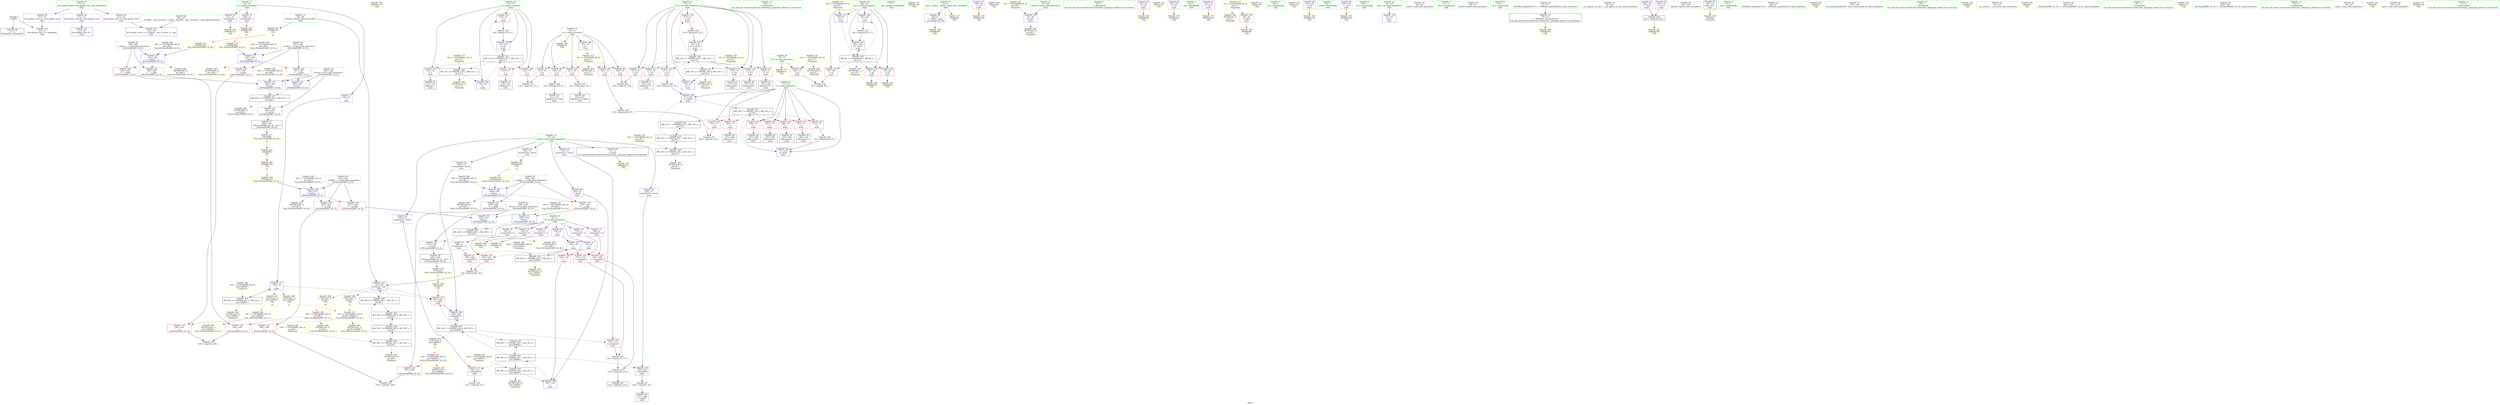 digraph "SVFG" {
	label="SVFG";

	Node0x56236020b2b0 [shape=record,color=grey,label="{NodeID: 0\nNullPtr}"];
	Node0x56236020b2b0 -> Node0x56236022c080[style=solid];
	Node0x56236020b2b0 -> Node0x5623602327d0[style=solid];
	Node0x5623602483a0 [shape=record,color=yellow,style=double,label="{NodeID: 263\n18V_1 = ENCHI(MR_18V_0)\npts\{80 \}\nFun[_ZSt3minIiERKT_S2_S2_]}"];
	Node0x5623602483a0 -> Node0x562360232330[style=dashed];
	Node0x5623602483a0 -> Node0x562360249ea0[style=dashed];
	Node0x562360233df0 [shape=record,color=yellow,style=double,label="{NodeID: 180\nAPARM(137)\nCS[]}"];
	Node0x56236022b160 [shape=record,color=red,label="{NodeID: 97\n113\<--19\n\<--n\nmain\n}"];
	Node0x56236022b160 -> Node0x562360238fc0[style=solid];
	Node0x562360229110 [shape=record,color=green,label="{NodeID: 14\n138\<--1\n\<--dummyObj\nCan only get source location for instruction, argument, global var or function.}"];
	Node0x562360249880 [shape=record,color=yellow,style=double,label="{NodeID: 277\n12V_1 = ENCHI(MR_12V_0)\npts\{74 \}\nFun[main]}"];
	Node0x562360249880 -> Node0x562360242880[style=dashed];
	Node0x56236022ea20 [shape=record,color=yellow,style=double,label="{NodeID: 194\nAPARM(199)\nCS[]|{<s0>11}}"];
	Node0x56236022ea20:s0 -> Node0x562360236960[style=solid,color=red];
	Node0x56236022bd50 [shape=record,color=red,label="{NodeID: 111\n125\<--73\n\<--i\nmain\n}"];
	Node0x56236022bd50 -> Node0x562360237dc0[style=solid];
	Node0x562360229ea0 [shape=record,color=green,label="{NodeID: 28\n69\<--70\ntn\<--tn_field_insensitive\nmain\n}"];
	Node0x562360229ea0 -> Node0x56236022b640[style=solid];
	Node0x562360229ea0 -> Node0x56236022b710[style=solid];
	Node0x562360229ea0 -> Node0x56236022b870[style=solid];
	Node0x562360229ea0 -> Node0x56236022b940[style=solid];
	Node0x562360229ea0 -> Node0x5623602329a0[style=solid];
	Node0x562360229ea0 -> Node0x562360233360[style=solid];
	Node0x56236024af30 [shape=record,color=yellow,style=double,label="{NodeID: 291\nRETMU(30V_2)\npts\{263 \}\nFun[_ZSt3maxIiERKT_S2_S2_]}"];
	Node0x56236022f440 [shape=record,color=yellow,style=double,label="{NodeID: 208\nARet(202)\nCS[]}"];
	Node0x56236022f440 -> Node0x562360231700[style=solid];
	Node0x562360231080 [shape=record,color=red,label="{NodeID: 125\n211\<--77\n\<--j\nmain\n}"];
	Node0x562360231080 -> Node0x562360238540[style=solid];
	Node0x56236022ab50 [shape=record,color=green,label="{NodeID: 42\n260\<--261\n__a.addr\<--__a.addr_field_insensitive\n_ZSt3maxIiERKT_S2_S2_\n}"];
	Node0x56236022ab50 -> Node0x562360231970[style=solid];
	Node0x56236022ab50 -> Node0x562360231a40[style=solid];
	Node0x56236022ab50 -> Node0x562360233430[style=solid];
	Node0x56236024bbd0 [shape=record,color=yellow,style=double,label="{NodeID: 305\nRETMU(24V_2)\npts\{180000 \}\nFun[main]}"];
	Node0x562360237c40 [shape=record,color=grey,label="{NodeID: 222\n163 = Binary(162, 87, )\n}"];
	Node0x562360237c40 -> Node0x562360238b40[style=solid];
	Node0x562360231be0 [shape=record,color=red,label="{NodeID: 139\n272\<--262\n\<--__b.addr\n_ZSt3maxIiERKT_S2_S2_\n}"];
	Node0x562360231be0 -> Node0x5623602335d0[style=solid];
	Node0x56236022c790 [shape=record,color=black,label="{NodeID: 56\n167\<--166\nidxprom24\<--\nmain\n}"];
	Node0x562360239140 [shape=record,color=grey,label="{NodeID: 236\n179 = cmp(169, 178, )\n}"];
	Node0x562360239140 -> Node0x5623602376a0[style=solid];
	Node0x5623602327d0 [shape=record,color=blue, style = dotted,label="{NodeID: 153\n313\<--3\nllvm.global_ctors_2\<--dummyVal\nGlob }"];
	Node0x56236022d2f0 [shape=record,color=purple,label="{NodeID: 70\n118\<--8\narrayidx\<--d\nmain\n}"];
	Node0x56236022d2f0 -> Node0x56236022ed60[style=solid];
	Node0x562360243c80 [shape=record,color=black,label="{NodeID: 250\nMR_20V_2 = PHI(MR_20V_3, MR_20V_1, )\npts\{110000 \}\n}"];
	Node0x562360243c80 -> Node0x562360232a70[style=dashed];
	Node0x562360243c80 -> Node0x56236024ba10[style=dashed];
	Node0x562360233360 [shape=record,color=blue,label="{NodeID: 167\n69\<--236\ntn\<--inc57\nmain\n}"];
	Node0x562360233360 -> Node0x562360242380[style=dashed];
	Node0x56236022de50 [shape=record,color=purple,label="{NodeID: 84\n208\<--15\narrayidx44\<--besth\nmain\n}"];
	Node0x56236022de50 -> Node0x5623602330f0[style=solid];
	Node0x56236021ae90 [shape=record,color=green,label="{NodeID: 1\n7\<--1\n__dso_handle\<--dummyObj\nGlob }"];
	Node0x562360248480 [shape=record,color=yellow,style=double,label="{NodeID: 264\n38V_1 = ENCHI(MR_38V_0)\npts\{286 \}\nFun[_ZSt3minIiERKT_S2_S2_]}"];
	Node0x562360248480 -> Node0x562360233770[style=dashed];
	Node0x562360233ec0 [shape=record,color=yellow,style=double,label="{NodeID: 181\nAPARM(138)\nCS[]}"];
	Node0x56236022b230 [shape=record,color=red,label="{NodeID: 98\n129\<--19\n\<--n\nmain\n}"];
	Node0x56236022b230 -> Node0x562360237f40[style=solid];
	Node0x5623602291d0 [shape=record,color=green,label="{NodeID: 15\n4\<--6\n_ZStL8__ioinit\<--_ZStL8__ioinit_field_insensitive\nGlob }"];
	Node0x5623602291d0 -> Node0x56236022d150[style=solid];
	Node0x5623602291d0 -> Node0x5623602343a0[style=solid];
	Node0x562360249960 [shape=record,color=yellow,style=double,label="{NodeID: 278\n14V_1 = ENCHI(MR_14V_0)\npts\{76 \}\nFun[main]}"];
	Node0x562360249960 -> Node0x562360242d80[style=dashed];
	Node0x56236022eaf0 [shape=record,color=yellow,style=double,label="{NodeID: 195\nAPARM(108)\nCS[]}"];
	Node0x56236022be20 [shape=record,color=red,label="{NodeID: 112\n147\<--75\n\<--i13\nmain\n}"];
	Node0x56236022be20 -> Node0x562360239740[style=solid];
	Node0x562360229f70 [shape=record,color=green,label="{NodeID: 29\n71\<--72\nnt\<--nt_field_insensitive\nmain\n}"];
	Node0x562360229f70 -> Node0x56236022ba10[style=solid];
	Node0x562360229f70 -> Node0x562360233b80[style=solid];
	Node0x56236024b010 [shape=record,color=yellow,style=double,label="{NodeID: 292\nRETMU(24V_1)\npts\{180000 \}\nFun[_ZSt3maxIiERKT_S2_S2_]}"];
	Node0x56236022f4d0 [shape=record,color=yellow,style=double,label="{NodeID: 209\nARet(109)\nCS[]}"];
	Node0x562360231150 [shape=record,color=red,label="{NodeID: 126\n142\<--141\n\<--\nmain\n}"];
	Node0x562360231150 -> Node0x562360232db0[style=solid];
	Node0x56236022ac20 [shape=record,color=green,label="{NodeID: 43\n262\<--263\n__b.addr\<--__b.addr_field_insensitive\n_ZSt3maxIiERKT_S2_S2_\n}"];
	Node0x56236022ac20 -> Node0x562360231b10[style=solid];
	Node0x56236022ac20 -> Node0x562360231be0[style=solid];
	Node0x56236022ac20 -> Node0x562360233500[style=solid];
	Node0x56236024bcb0 [shape=record,color=yellow,style=double,label="{NodeID: 306\nCSMU(18V_5)\npts\{80 \}\nCS[]|{<s0>10}}"];
	Node0x56236024bcb0:s0 -> Node0x5623602483a0[style=dashed,color=red];
	Node0x562360237dc0 [shape=record,color=grey,label="{NodeID: 223\n126 = Binary(125, 87, )\n}"];
	Node0x562360237dc0 -> Node0x562360232ce0[style=solid];
	Node0x562360231cb0 [shape=record,color=red,label="{NodeID: 140\n267\<--266\n\<--\n_ZSt3maxIiERKT_S2_S2_\n}"];
	Node0x562360231cb0 -> Node0x562360238cc0[style=solid];
	Node0x56236022c860 [shape=record,color=black,label="{NodeID: 57\n171\<--170\nidxprom26\<--\nmain\n}"];
	Node0x5623602392c0 [shape=record,color=grey,label="{NodeID: 237\n226 = cmp(225, 20, )\n}"];
	Node0x5623602392c0 -> Node0x56236022cee0[style=solid];
	Node0x5623602328d0 [shape=record,color=blue,label="{NodeID: 154\n67\<--20\nretval\<--\nmain\n}"];
	Node0x5623602328d0 -> Node0x56236024b3f0[style=dashed];
	Node0x56236022d3c0 [shape=record,color=purple,label="{NodeID: 71\n132\<--8\narrayidx11\<--d\nmain\n}"];
	Node0x56236022d3c0 -> Node0x56236022efd0[style=solid];
	Node0x562360244180 [shape=record,color=black,label="{NodeID: 251\nMR_22V_2 = PHI(MR_22V_3, MR_22V_1, )\npts\{140000 \}\n}"];
	Node0x562360244180 -> Node0x562360232b40[style=dashed];
	Node0x562360244180 -> Node0x56236024baf0[style=dashed];
	Node0x562360233430 [shape=record,color=blue,label="{NodeID: 168\n260\<--256\n__a.addr\<--__a\n_ZSt3maxIiERKT_S2_S2_\n}"];
	Node0x562360233430 -> Node0x562360231970[style=dashed];
	Node0x562360233430 -> Node0x562360231a40[style=dashed];
	Node0x562360233430 -> Node0x56236024ae50[style=dashed];
	Node0x56236022df20 [shape=record,color=purple,label="{NodeID: 85\n224\<--15\narrayidx53\<--besth\nmain\n}"];
	Node0x56236022df20 -> Node0x5623602317d0[style=solid];
	Node0x56236021af20 [shape=record,color=green,label="{NodeID: 2\n20\<--1\n\<--dummyObj\nCan only get source location for instruction, argument, global var or function.}"];
	Node0x562360248560 [shape=record,color=yellow,style=double,label="{NodeID: 265\n40V_1 = ENCHI(MR_40V_0)\npts\{288 \}\nFun[_ZSt3minIiERKT_S2_S2_]}"];
	Node0x562360248560 -> Node0x562360233840[style=dashed];
	Node0x562360233f90 [shape=record,color=yellow,style=double,label="{NodeID: 182\nAPARM(94)\nCS[]}"];
	Node0x56236022b300 [shape=record,color=red,label="{NodeID: 99\n148\<--19\n\<--n\nmain\n}"];
	Node0x56236022b300 -> Node0x562360239740[style=solid];
	Node0x5623602292d0 [shape=record,color=green,label="{NodeID: 16\n8\<--11\nd\<--d_field_insensitive\nGlob }"];
	Node0x5623602292d0 -> Node0x56236022d220[style=solid];
	Node0x5623602292d0 -> Node0x56236022d2f0[style=solid];
	Node0x5623602292d0 -> Node0x56236022d3c0[style=solid];
	Node0x5623602292d0 -> Node0x56236022d490[style=solid];
	Node0x5623602292d0 -> Node0x56236022d560[style=solid];
	Node0x5623602292d0 -> Node0x56236022d630[style=solid];
	Node0x5623602292d0 -> Node0x56236022d700[style=solid];
	Node0x5623602292d0 -> Node0x56236022d7d0[style=solid];
	Node0x562360249a40 [shape=record,color=yellow,style=double,label="{NodeID: 279\n16V_1 = ENCHI(MR_16V_0)\npts\{78 \}\nFun[main]}"];
	Node0x562360249a40 -> Node0x562360243280[style=dashed];
	Node0x56236022ebc0 [shape=record,color=yellow,style=double,label="{NodeID: 196\nAPARM(19)\nCS[]}"];
	Node0x56236022bef0 [shape=record,color=red,label="{NodeID: 113\n151\<--75\n\<--i13\nmain\n}"];
	Node0x56236022bef0 -> Node0x56236022c6c0[style=solid];
	Node0x56236022a040 [shape=record,color=green,label="{NodeID: 30\n73\<--74\ni\<--i_field_insensitive\nmain\n}"];
	Node0x56236022a040 -> Node0x56236022bae0[style=solid];
	Node0x56236022a040 -> Node0x56236022bbb0[style=solid];
	Node0x56236022a040 -> Node0x56236022bc80[style=solid];
	Node0x56236022a040 -> Node0x56236022bd50[style=solid];
	Node0x56236022a040 -> Node0x562360232c10[style=solid];
	Node0x56236022a040 -> Node0x562360232ce0[style=solid];
	Node0x56236024b0f0 [shape=record,color=yellow,style=double,label="{NodeID: 293\nRETMU(33V_1)\npts\{80 140000 \}\nFun[_ZSt3maxIiERKT_S2_S2_]}"];
	Node0x56236022f560 [shape=record,color=yellow,style=double,label="{NodeID: 210\nARet(123)\nCS[]}"];
	Node0x562360231220 [shape=record,color=red,label="{NodeID: 127\n154\<--153\n\<--arrayidx18\nmain\n}"];
	Node0x562360231220 -> Node0x5623602395c0[style=solid];
	Node0x56236022acf0 [shape=record,color=green,label="{NodeID: 44\n283\<--284\nretval\<--retval_field_insensitive\n_ZSt3minIiERKT_S2_S2_\n}"];
	Node0x56236022acf0 -> Node0x562360231e50[style=solid];
	Node0x56236022acf0 -> Node0x562360233910[style=solid];
	Node0x56236022acf0 -> Node0x5623602339e0[style=solid];
	Node0x56236024be10 [shape=record,color=yellow,style=double,label="{NodeID: 307\nCSMU(22V_3)\npts\{140000 \}\nCS[]|{<s0>10}}"];
	Node0x56236024be10:s0 -> Node0x562360248640[style=dashed,color=red];
	Node0x562360237f40 [shape=record,color=grey,label="{NodeID: 224\n130 = Binary(129, 87, )\n}"];
	Node0x562360237f40 -> Node0x56236022c5f0[style=solid];
	Node0x562360231d80 [shape=record,color=red,label="{NodeID: 141\n269\<--268\n\<--\n_ZSt3maxIiERKT_S2_S2_\n}"];
	Node0x562360231d80 -> Node0x562360238cc0[style=solid];
	Node0x56236022c930 [shape=record,color=black,label="{NodeID: 58\n175\<--174\nidxprom28\<--\nmain\n}"];
	Node0x562360239440 [shape=record,color=grey,label="{NodeID: 238\n295 = cmp(292, 294, )\n}"];
	Node0x5623602329a0 [shape=record,color=blue,label="{NodeID: 155\n69\<--87\ntn\<--\nmain\n}"];
	Node0x5623602329a0 -> Node0x562360242380[style=dashed];
	Node0x56236022d490 [shape=record,color=purple,label="{NodeID: 72\n141\<--8\n\<--d\nmain\n}"];
	Node0x56236022d490 -> Node0x562360231150[style=solid];
	Node0x562360244680 [shape=record,color=black,label="{NodeID: 252\nMR_24V_2 = PHI(MR_24V_4, MR_24V_1, )\npts\{180000 \}\n}"];
	Node0x562360244680 -> Node0x562360232db0[style=dashed];
	Node0x562360244680 -> Node0x56236024bbd0[style=dashed];
	Node0x562360233500 [shape=record,color=blue,label="{NodeID: 169\n262\<--257\n__b.addr\<--__b\n_ZSt3maxIiERKT_S2_S2_\n}"];
	Node0x562360233500 -> Node0x562360231b10[style=dashed];
	Node0x562360233500 -> Node0x562360231be0[style=dashed];
	Node0x562360233500 -> Node0x56236024af30[style=dashed];
	Node0x56236022dff0 [shape=record,color=purple,label="{NodeID: 86\n82\<--24\n\<--.str\nmain\n}"];
	Node0x56236022dff0 -> Node0x562360233ab0[style=solid];
	Node0x56236021afb0 [shape=record,color=green,label="{NodeID: 3\n24\<--1\n.str\<--dummyObj\nGlob }"];
	Node0x562360248640 [shape=record,color=yellow,style=double,label="{NodeID: 266\n22V_1 = ENCHI(MR_22V_0)\npts\{140000 \}\nFun[_ZSt3minIiERKT_S2_S2_]}"];
	Node0x562360248640 -> Node0x562360232260[style=dashed];
	Node0x562360248640 -> Node0x56236024ac60[style=dashed];
	Node0x562360234060 [shape=record,color=yellow,style=double,label="{NodeID: 183\nAPARM(93)\nCS[]}"];
	Node0x56236022b3d0 [shape=record,color=red,label="{NodeID: 100\n162\<--19\n\<--n\nmain\n}"];
	Node0x56236022b3d0 -> Node0x562360237c40[style=solid];
	Node0x5623602293d0 [shape=record,color=green,label="{NodeID: 17\n12\<--14\nl\<--l_field_insensitive\nGlob }"];
	Node0x5623602293d0 -> Node0x56236022d8a0[style=solid];
	Node0x5623602293d0 -> Node0x56236022d970[style=solid];
	Node0x5623602293d0 -> Node0x56236022da40[style=solid];
	Node0x562360249b20 [shape=record,color=yellow,style=double,label="{NodeID: 280\n18V_1 = ENCHI(MR_18V_0)\npts\{80 \}\nFun[main]}"];
	Node0x562360249b20 -> Node0x562360243780[style=dashed];
	Node0x56236022ec90 [shape=record,color=yellow,style=double,label="{NodeID: 197\nAPARM(122)\nCS[]}"];
	Node0x56236022bfc0 [shape=record,color=red,label="{NodeID: 114\n157\<--75\n\<--i13\nmain\n}"];
	Node0x56236022bfc0 -> Node0x562360238240[style=solid];
	Node0x56236022a110 [shape=record,color=green,label="{NodeID: 31\n75\<--76\ni13\<--i13_field_insensitive\nmain\n}"];
	Node0x56236022a110 -> Node0x56236022be20[style=solid];
	Node0x56236022a110 -> Node0x56236022bef0[style=solid];
	Node0x56236022a110 -> Node0x56236022bfc0[style=solid];
	Node0x56236022a110 -> Node0x562360230860[style=solid];
	Node0x56236022a110 -> Node0x562360230930[style=solid];
	Node0x56236022a110 -> Node0x562360230a00[style=solid];
	Node0x56236022a110 -> Node0x562360230ad0[style=solid];
	Node0x56236022a110 -> Node0x562360232e80[style=solid];
	Node0x56236022a110 -> Node0x562360233290[style=solid];
	Node0x56236024b200 [shape=record,color=yellow,style=double,label="{NodeID: 294\nRETMU(2V_1)\npts\{1 \}\nFun[main]}"];
	Node0x56236022f5f0 [shape=record,color=yellow,style=double,label="{NodeID: 211\nARet(134)\nCS[]}"];
	Node0x5623602312f0 [shape=record,color=red,label="{NodeID: 128\n169\<--168\n\<--arrayidx25\nmain\n}"];
	Node0x5623602312f0 -> Node0x562360239140[style=solid];
	Node0x56236022adc0 [shape=record,color=green,label="{NodeID: 45\n285\<--286\n__a.addr\<--__a.addr_field_insensitive\n_ZSt3minIiERKT_S2_S2_\n}"];
	Node0x56236022adc0 -> Node0x562360231f20[style=solid];
	Node0x56236022adc0 -> Node0x562360231ff0[style=solid];
	Node0x56236022adc0 -> Node0x562360233770[style=solid];
	Node0x56236024bef0 [shape=record,color=yellow,style=double,label="{NodeID: 308\nCSMU(18V_5)\npts\{80 \}\nCS[]|{<s0>11}}"];
	Node0x56236024bef0:s0 -> Node0x5623602492e0[style=dashed,color=red];
	Node0x5623602380c0 [shape=record,color=grey,label="{NodeID: 225\n236 = Binary(235, 87, )\n}"];
	Node0x5623602380c0 -> Node0x562360233360[style=solid];
	Node0x562360231e50 [shape=record,color=red,label="{NodeID: 142\n303\<--283\n\<--retval\n_ZSt3minIiERKT_S2_S2_\n}"];
	Node0x562360231e50 -> Node0x56236022d080[style=solid];
	Node0x56236022ca00 [shape=record,color=black,label="{NodeID: 59\n184\<--183\nidxprom33\<--\nmain\n}"];
	Node0x5623602395c0 [shape=record,color=grey,label="{NodeID: 239\n155 = cmp(154, 20, )\n}"];
	Node0x562360232a70 [shape=record,color=blue,label="{NodeID: 156\n104\<--20\n\<--\nmain\n}"];
	Node0x562360232a70 -> Node0x562360231150[style=dashed];
	Node0x562360232a70 -> Node0x5623602312f0[style=dashed];
	Node0x562360232a70 -> Node0x562360231490[style=dashed];
	Node0x562360232a70 -> Node0x562360231560[style=dashed];
	Node0x562360232a70 -> Node0x562360231630[style=dashed];
	Node0x562360232a70 -> Node0x562360243c80[style=dashed];
	Node0x56236022d560 [shape=record,color=purple,label="{NodeID: 73\n168\<--8\narrayidx25\<--d\nmain\n}"];
	Node0x56236022d560 -> Node0x5623602312f0[style=solid];
	Node0x562360244b80 [shape=record,color=black,label="{NodeID: 253\nMR_12V_4 = PHI(MR_12V_5, MR_12V_3, )\npts\{74 \}\n}"];
	Node0x562360244b80 -> Node0x56236022bae0[style=dashed];
	Node0x562360244b80 -> Node0x56236022bbb0[style=dashed];
	Node0x562360244b80 -> Node0x56236022bc80[style=dashed];
	Node0x562360244b80 -> Node0x56236022bd50[style=dashed];
	Node0x562360244b80 -> Node0x562360232ce0[style=dashed];
	Node0x562360244b80 -> Node0x562360242880[style=dashed];
	Node0x5623602335d0 [shape=record,color=blue,label="{NodeID: 170\n258\<--272\nretval\<--\n_ZSt3maxIiERKT_S2_S2_\n}"];
	Node0x5623602335d0 -> Node0x562360241e80[style=dashed];
	Node0x56236022e0c0 [shape=record,color=purple,label="{NodeID: 87\n108\<--24\n\<--.str\nmain\n}"];
	Node0x56236022e0c0 -> Node0x56236022eaf0[style=solid];
	Node0x56236021b040 [shape=record,color=green,label="{NodeID: 4\n26\<--1\n.str.1\<--dummyObj\nGlob }"];
	Node0x562360248f30 [shape=record,color=yellow,style=double,label="{NodeID: 267\n26V_1 = ENCHI(MR_26V_0)\npts\{259 \}\nFun[_ZSt3maxIiERKT_S2_S2_]}"];
	Node0x562360248f30 -> Node0x5623602335d0[style=dashed];
	Node0x562360248f30 -> Node0x5623602336a0[style=dashed];
	Node0x562360234130 [shape=record,color=yellow,style=double,label="{NodeID: 184\nAPARM(98)\nCS[]}"];
	Node0x56236022b4a0 [shape=record,color=red,label="{NodeID: 101\n221\<--19\n\<--n\nmain\n}"];
	Node0x56236022b4a0 -> Node0x5623602383c0[style=solid];
	Node0x5623602294d0 [shape=record,color=green,label="{NodeID: 18\n15\<--18\nbesth\<--besth_field_insensitive\nGlob }"];
	Node0x5623602294d0 -> Node0x56236022c180[style=solid];
	Node0x5623602294d0 -> Node0x56236022db10[style=solid];
	Node0x5623602294d0 -> Node0x56236022dbe0[style=solid];
	Node0x5623602294d0 -> Node0x56236022dcb0[style=solid];
	Node0x5623602294d0 -> Node0x56236022dd80[style=solid];
	Node0x5623602294d0 -> Node0x56236022de50[style=solid];
	Node0x5623602294d0 -> Node0x56236022df20[style=solid];
	Node0x562360249c00 [shape=record,color=yellow,style=double,label="{NodeID: 281\n20V_1 = ENCHI(MR_20V_0)\npts\{110000 \}\nFun[main]}"];
	Node0x562360249c00 -> Node0x562360243c80[style=dashed];
	Node0x56236022ed60 [shape=record,color=yellow,style=double,label="{NodeID: 198\nAPARM(118)\nCS[]}"];
	Node0x562360230860 [shape=record,color=red,label="{NodeID: 115\n170\<--75\n\<--i13\nmain\n}"];
	Node0x562360230860 -> Node0x56236022c860[style=solid];
	Node0x56236022a1e0 [shape=record,color=green,label="{NodeID: 32\n77\<--78\nj\<--j_field_insensitive\nmain\n}"];
	Node0x56236022a1e0 -> Node0x562360230ba0[style=solid];
	Node0x56236022a1e0 -> Node0x562360230c70[style=solid];
	Node0x56236022a1e0 -> Node0x562360230d40[style=solid];
	Node0x56236022a1e0 -> Node0x562360230e10[style=solid];
	Node0x56236022a1e0 -> Node0x562360230ee0[style=solid];
	Node0x56236022a1e0 -> Node0x562360230fb0[style=solid];
	Node0x56236022a1e0 -> Node0x562360231080[style=solid];
	Node0x56236022a1e0 -> Node0x562360232f50[style=solid];
	Node0x56236022a1e0 -> Node0x5623602331c0[style=solid];
	Node0x56236024b310 [shape=record,color=yellow,style=double,label="{NodeID: 295\nRETMU(4V_1)\npts\{21 \}\nFun[main]}"];
	Node0x56236022f680 [shape=record,color=yellow,style=double,label="{NodeID: 212\nARet(231)\nCS[]}"];
	Node0x5623602313c0 [shape=record,color=red,label="{NodeID: 129\n173\<--172\n\<--arrayidx27\nmain\n}"];
	Node0x5623602313c0 -> Node0x5623602386c0[style=solid];
	Node0x56236022ae90 [shape=record,color=green,label="{NodeID: 46\n287\<--288\n__b.addr\<--__b.addr_field_insensitive\n_ZSt3minIiERKT_S2_S2_\n}"];
	Node0x56236022ae90 -> Node0x5623602320c0[style=solid];
	Node0x56236022ae90 -> Node0x562360232190[style=solid];
	Node0x56236022ae90 -> Node0x562360233840[style=solid];
	Node0x56236024c050 [shape=record,color=yellow,style=double,label="{NodeID: 309\nCSMU(22V_3)\npts\{140000 \}\nCS[]|{<s0>11}}"];
	Node0x56236024c050:s0 -> Node0x5623602492e0[style=dashed,color=red];
	Node0x562360238240 [shape=record,color=grey,label="{NodeID: 226\n158 = Binary(157, 87, )\n}"];
	Node0x562360238240 -> Node0x562360232f50[style=solid];
	Node0x562360231f20 [shape=record,color=red,label="{NodeID: 143\n293\<--285\n\<--__a.addr\n_ZSt3minIiERKT_S2_S2_\n}"];
	Node0x562360231f20 -> Node0x562360232330[style=solid];
	Node0x56236022cad0 [shape=record,color=black,label="{NodeID: 60\n187\<--186\nidxprom35\<--\nmain\n}"];
	Node0x562360239740 [shape=record,color=grey,label="{NodeID: 240\n149 = cmp(147, 148, )\n}"];
	Node0x562360232b40 [shape=record,color=blue,label="{NodeID: 157\n106\<--20\n\<--\nmain\n}"];
	Node0x562360232b40 -> Node0x562360231700[style=dashed];
	Node0x562360232b40 -> Node0x562360244180[style=dashed];
	Node0x562360232b40 -> Node0x56236024be10[style=dashed];
	Node0x562360232b40 -> Node0x56236024c050[style=dashed];
	Node0x56236022d630 [shape=record,color=purple,label="{NodeID: 74\n176\<--8\narrayidx29\<--d\nmain\n}"];
	Node0x56236022d630 -> Node0x562360231490[style=solid];
	Node0x562360245080 [shape=record,color=black,label="{NodeID: 254\nMR_16V_7 = PHI(MR_16V_5, MR_16V_3, )\npts\{78 \}\n}"];
	Node0x562360245080 -> Node0x562360246980[style=dashed];
	Node0x5623602336a0 [shape=record,color=blue,label="{NodeID: 171\n258\<--275\nretval\<--\n_ZSt3maxIiERKT_S2_S2_\n}"];
	Node0x5623602336a0 -> Node0x562360241e80[style=dashed];
	Node0x56236022e190 [shape=record,color=purple,label="{NodeID: 88\n133\<--24\n\<--.str\nmain\n}"];
	Node0x56236022e190 -> Node0x56236022ef00[style=solid];
	Node0x562360228c00 [shape=record,color=green,label="{NodeID: 5\n28\<--1\nstderr\<--dummyObj\nGlob }"];
	Node0x562360249040 [shape=record,color=yellow,style=double,label="{NodeID: 268\n28V_1 = ENCHI(MR_28V_0)\npts\{261 \}\nFun[_ZSt3maxIiERKT_S2_S2_]}"];
	Node0x562360249040 -> Node0x562360233430[style=dashed];
	Node0x562360234200 [shape=record,color=yellow,style=double,label="{NodeID: 185\nAPARM(100)\nCS[]}"];
	Node0x56236022b570 [shape=record,color=red,label="{NodeID: 102\n98\<--28\n\<--stderr\nmain\n}"];
	Node0x56236022b570 -> Node0x562360234130[style=solid];
	Node0x5623602295d0 [shape=record,color=green,label="{NodeID: 19\n19\<--21\nn\<--n_field_insensitive\nGlob }"];
	Node0x5623602295d0 -> Node0x56236022b160[style=solid];
	Node0x5623602295d0 -> Node0x56236022b230[style=solid];
	Node0x5623602295d0 -> Node0x56236022b300[style=solid];
	Node0x5623602295d0 -> Node0x56236022b3d0[style=solid];
	Node0x5623602295d0 -> Node0x56236022b4a0[style=solid];
	Node0x5623602295d0 -> Node0x562360232400[style=solid];
	Node0x5623602295d0 -> Node0x56236022ebc0[style=solid];
	Node0x562360249ce0 [shape=record,color=yellow,style=double,label="{NodeID: 282\n22V_1 = ENCHI(MR_22V_0)\npts\{140000 \}\nFun[main]}"];
	Node0x562360249ce0 -> Node0x562360244180[style=dashed];
	Node0x56236022ee30 [shape=record,color=yellow,style=double,label="{NodeID: 199\nAPARM(121)\nCS[]}"];
	Node0x562360230930 [shape=record,color=red,label="{NodeID: 116\n174\<--75\n\<--i13\nmain\n}"];
	Node0x562360230930 -> Node0x56236022c930[style=solid];
	Node0x56236022a2b0 [shape=record,color=green,label="{NodeID: 33\n79\<--80\nref.tmp\<--ref.tmp_field_insensitive\nmain\n}"];
	Node0x56236022a2b0 -> Node0x562360233020[style=solid];
	Node0x56236022a2b0 -> Node0x5623602346e0[style=solid];
	Node0x56236024b3f0 [shape=record,color=yellow,style=double,label="{NodeID: 296\nRETMU(6V_2)\npts\{68 \}\nFun[main]}"];
	Node0x56236022f740 [shape=record,color=yellow,style=double,label="{NodeID: 213\nFPARM(281)\nFun[_ZSt3minIiERKT_S2_S2_]}"];
	Node0x56236022f740 -> Node0x562360233770[style=solid];
	Node0x562360231490 [shape=record,color=red,label="{NodeID: 130\n177\<--176\n\<--arrayidx29\nmain\n}"];
	Node0x562360231490 -> Node0x5623602386c0[style=solid];
	Node0x56236022af60 [shape=record,color=green,label="{NodeID: 47\n39\<--307\n_GLOBAL__sub_I_levlam_0_1.cpp\<--_GLOBAL__sub_I_levlam_0_1.cpp_field_insensitive\n}"];
	Node0x56236022af60 -> Node0x5623602326d0[style=solid];
	Node0x56236024c130 [shape=record,color=yellow,style=double,label="{NodeID: 310\nCSMU(24V_5)\npts\{180000 \}\nCS[]|{<s0>11}}"];
	Node0x56236024c130:s0 -> Node0x562360249200[style=dashed,color=red];
	Node0x5623602383c0 [shape=record,color=grey,label="{NodeID: 227\n222 = Binary(221, 87, )\n}"];
	Node0x5623602383c0 -> Node0x56236022ce10[style=solid];
	Node0x562360231ff0 [shape=record,color=red,label="{NodeID: 144\n300\<--285\n\<--__a.addr\n_ZSt3minIiERKT_S2_S2_\n}"];
	Node0x562360231ff0 -> Node0x5623602339e0[style=solid];
	Node0x56236022cba0 [shape=record,color=black,label="{NodeID: 61\n191\<--190\nidxprom37\<--\nmain\n}"];
	Node0x562360240f80 [shape=record,color=black,label="{NodeID: 241\nMR_16V_5 = PHI(MR_16V_6, MR_16V_4, )\npts\{78 \}\n}"];
	Node0x562360240f80 -> Node0x562360230ba0[style=dashed];
	Node0x562360240f80 -> Node0x562360230c70[style=dashed];
	Node0x562360240f80 -> Node0x562360230d40[style=dashed];
	Node0x562360240f80 -> Node0x562360230e10[style=dashed];
	Node0x562360240f80 -> Node0x562360230ee0[style=dashed];
	Node0x562360240f80 -> Node0x562360230fb0[style=dashed];
	Node0x562360240f80 -> Node0x562360231080[style=dashed];
	Node0x562360240f80 -> Node0x5623602331c0[style=dashed];
	Node0x562360240f80 -> Node0x562360245080[style=dashed];
	Node0x562360232c10 [shape=record,color=blue,label="{NodeID: 158\n73\<--87\ni\<--\nmain\n}"];
	Node0x562360232c10 -> Node0x562360244b80[style=dashed];
	Node0x56236022d700 [shape=record,color=purple,label="{NodeID: 75\n188\<--8\narrayidx36\<--d\nmain\n}"];
	Node0x56236022d700 -> Node0x562360231560[style=solid];
	Node0x562360245580 [shape=record,color=black,label="{NodeID: 255\nMR_18V_6 = PHI(MR_18V_4, MR_18V_3, )\npts\{80 \}\n}"];
	Node0x562360245580 -> Node0x562360246e80[style=dashed];
	Node0x562360233770 [shape=record,color=blue,label="{NodeID: 172\n285\<--281\n__a.addr\<--__a\n_ZSt3minIiERKT_S2_S2_\n}"];
	Node0x562360233770 -> Node0x562360231f20[style=dashed];
	Node0x562360233770 -> Node0x562360231ff0[style=dashed];
	Node0x562360233770 -> Node0x56236024aaa0[style=dashed];
	Node0x56236022e260 [shape=record,color=purple,label="{NodeID: 89\n94\<--26\n\<--.str.1\nmain\n}"];
	Node0x56236022e260 -> Node0x562360233f90[style=solid];
	Node0x562360228c90 [shape=record,color=green,label="{NodeID: 6\n29\<--1\n.str.2\<--dummyObj\nGlob }"];
	Node0x562360249120 [shape=record,color=yellow,style=double,label="{NodeID: 269\n30V_1 = ENCHI(MR_30V_0)\npts\{263 \}\nFun[_ZSt3maxIiERKT_S2_S2_]}"];
	Node0x562360249120 -> Node0x562360233500[style=dashed];
	Node0x5623602342d0 [shape=record,color=yellow,style=double,label="{NodeID: 186\nAPARM(99)\nCS[]}"];
	Node0x56236022b640 [shape=record,color=red,label="{NodeID: 103\n89\<--69\n\<--tn\nmain\n}"];
	Node0x56236022b640 -> Node0x562360238e40[style=solid];
	Node0x5623602296d0 [shape=record,color=green,label="{NodeID: 20\n22\<--23\nans\<--ans_field_insensitive\nGlob }"];
	Node0x5623602296d0 -> Node0x5623602324d0[style=solid];
	Node0x562360249dc0 [shape=record,color=yellow,style=double,label="{NodeID: 283\n24V_1 = ENCHI(MR_24V_0)\npts\{180000 \}\nFun[main]}"];
	Node0x562360249dc0 -> Node0x562360244680[style=dashed];
	Node0x56236022ef00 [shape=record,color=yellow,style=double,label="{NodeID: 200\nAPARM(133)\nCS[]}"];
	Node0x562360230a00 [shape=record,color=red,label="{NodeID: 117\n190\<--75\n\<--i13\nmain\n}"];
	Node0x562360230a00 -> Node0x56236022cba0[style=solid];
	Node0x56236022a380 [shape=record,color=green,label="{NodeID: 34\n84\<--85\nscanf\<--scanf_field_insensitive\n}"];
	Node0x56236024b4d0 [shape=record,color=yellow,style=double,label="{NodeID: 297\nRETMU(8V_3)\npts\{70 \}\nFun[main]}"];
	Node0x562360236780 [shape=record,color=yellow,style=double,label="{NodeID: 214\nFPARM(282)\nFun[_ZSt3minIiERKT_S2_S2_]}"];
	Node0x562360236780 -> Node0x562360233840[style=solid];
	Node0x562360231560 [shape=record,color=red,label="{NodeID: 131\n189\<--188\n\<--arrayidx36\nmain\n}"];
	Node0x562360231560 -> Node0x5623602389c0[style=solid];
	Node0x56236022c080 [shape=record,color=black,label="{NodeID: 48\n2\<--3\ndummyVal\<--dummyVal\n}"];
	Node0x562360238540 [shape=record,color=grey,label="{NodeID: 228\n212 = Binary(211, 87, )\n}"];
	Node0x562360238540 -> Node0x5623602331c0[style=solid];
	Node0x5623602320c0 [shape=record,color=red,label="{NodeID: 145\n291\<--287\n\<--__b.addr\n_ZSt3minIiERKT_S2_S2_\n}"];
	Node0x5623602320c0 -> Node0x562360232260[style=solid];
	Node0x56236022cc70 [shape=record,color=black,label="{NodeID: 62\n197\<--196\nidxprom39\<--\nmain\n}"];
	Node0x562360241480 [shape=record,color=black,label="{NodeID: 242\nMR_18V_4 = PHI(MR_18V_5, MR_18V_3, )\npts\{80 \}\n}"];
	Node0x562360241480 -> Node0x562360233020[style=dashed];
	Node0x562360241480 -> Node0x562360245580[style=dashed];
	Node0x562360232ce0 [shape=record,color=blue,label="{NodeID: 159\n73\<--126\ni\<--inc\nmain\n}"];
	Node0x562360232ce0 -> Node0x562360244b80[style=dashed];
	Node0x56236022d7d0 [shape=record,color=purple,label="{NodeID: 76\n192\<--8\narrayidx38\<--d\nmain\n}"];
	Node0x56236022d7d0 -> Node0x562360231630[style=solid];
	Node0x562360245a80 [shape=record,color=black,label="{NodeID: 256\nMR_24V_7 = PHI(MR_24V_5, MR_24V_4, )\npts\{180000 \}\n}"];
	Node0x562360245a80 -> Node0x562360247380[style=dashed];
	Node0x562360233840 [shape=record,color=blue,label="{NodeID: 173\n287\<--282\n__b.addr\<--__b\n_ZSt3minIiERKT_S2_S2_\n}"];
	Node0x562360233840 -> Node0x5623602320c0[style=dashed];
	Node0x562360233840 -> Node0x562360232190[style=dashed];
	Node0x562360233840 -> Node0x56236024ab80[style=dashed];
	Node0x56236022e330 [shape=record,color=purple,label="{NodeID: 90\n100\<--29\n\<--.str.2\nmain\n}"];
	Node0x56236022e330 -> Node0x562360234200[style=solid];
	Node0x562360228d20 [shape=record,color=green,label="{NodeID: 7\n31\<--1\n.str.3\<--dummyObj\nGlob }"];
	Node0x562360249200 [shape=record,color=yellow,style=double,label="{NodeID: 270\n24V_1 = ENCHI(MR_24V_0)\npts\{180000 \}\nFun[_ZSt3maxIiERKT_S2_S2_]}"];
	Node0x562360249200 -> Node0x562360231cb0[style=dashed];
	Node0x562360249200 -> Node0x56236024b010[style=dashed];
	Node0x5623602343a0 [shape=record,color=yellow,style=double,label="{NodeID: 187\nAPARM(4)\nCS[]}"];
	Node0x56236022b710 [shape=record,color=red,label="{NodeID: 104\n93\<--69\n\<--tn\nmain\n}"];
	Node0x56236022b710 -> Node0x562360234060[style=solid];
	Node0x5623602297d0 [shape=record,color=green,label="{NodeID: 21\n37\<--41\nllvm.global_ctors\<--llvm.global_ctors_field_insensitive\nGlob }"];
	Node0x5623602297d0 -> Node0x56236022e670[style=solid];
	Node0x5623602297d0 -> Node0x56236022e770[style=solid];
	Node0x5623602297d0 -> Node0x56236022b060[style=solid];
	Node0x562360249ea0 [shape=record,color=yellow,style=double,label="{NodeID: 284\nRETMU(18V_1)\npts\{80 \}\nFun[_ZSt3minIiERKT_S2_S2_]}"];
	Node0x56236022efd0 [shape=record,color=yellow,style=double,label="{NodeID: 201\nAPARM(132)\nCS[]}"];
	Node0x562360230ad0 [shape=record,color=red,label="{NodeID: 118\n217\<--75\n\<--i13\nmain\n}"];
	Node0x562360230ad0 -> Node0x562360238840[style=solid];
	Node0x56236022a480 [shape=record,color=green,label="{NodeID: 35\n96\<--97\nprintf\<--printf_field_insensitive\n}"];
	Node0x56236024b5b0 [shape=record,color=yellow,style=double,label="{NodeID: 298\nRETMU(10V_1)\npts\{72 \}\nFun[main]}"];
	Node0x562360236870 [shape=record,color=yellow,style=double,label="{NodeID: 215\nFPARM(256)\nFun[_ZSt3maxIiERKT_S2_S2_]}"];
	Node0x562360236870 -> Node0x562360233430[style=solid];
	Node0x562360231630 [shape=record,color=red,label="{NodeID: 132\n193\<--192\n\<--arrayidx38\nmain\n}"];
	Node0x562360231630 -> Node0x5623602389c0[style=solid];
	Node0x56236022c180 [shape=record,color=black,label="{NodeID: 49\n17\<--15\n\<--besth\nCan only get source location for instruction, argument, global var or function.}"];
	Node0x56236022c180 -> Node0x562360233c50[style=solid];
	Node0x5623602386c0 [shape=record,color=grey,label="{NodeID: 229\n178 = Binary(173, 177, )\n}"];
	Node0x5623602386c0 -> Node0x562360239140[style=solid];
	Node0x562360232190 [shape=record,color=red,label="{NodeID: 146\n297\<--287\n\<--__b.addr\n_ZSt3minIiERKT_S2_S2_\n}"];
	Node0x562360232190 -> Node0x562360233910[style=solid];
	Node0x56236022cd40 [shape=record,color=black,label="{NodeID: 63\n207\<--206\nidxprom43\<--\nmain\n}"];
	Node0x562360241980 [shape=record,color=black,label="{NodeID: 243\nMR_24V_5 = PHI(MR_24V_6, MR_24V_4, )\npts\{180000 \}\n}"];
	Node0x562360241980 -> Node0x5623602313c0[style=dashed];
	Node0x562360241980 -> Node0x562360231700[style=dashed];
	Node0x562360241980 -> Node0x5623602330f0[style=dashed];
	Node0x562360241980 -> Node0x562360245a80[style=dashed];
	Node0x562360241980 -> Node0x56236024c130[style=dashed];
	Node0x562360232db0 [shape=record,color=blue,label="{NodeID: 160\n143\<--142\n\<--\nmain\n}"];
	Node0x562360232db0 -> Node0x562360247380[style=dashed];
	Node0x56236022d8a0 [shape=record,color=purple,label="{NodeID: 77\n106\<--12\n\<--l\nmain\n}"];
	Node0x56236022d8a0 -> Node0x562360232b40[style=solid];
	Node0x562360245f80 [shape=record,color=black,label="{NodeID: 257\nMR_36V_3 = PHI(MR_36V_4, MR_36V_2, )\npts\{284 \}\n}"];
	Node0x562360245f80 -> Node0x562360231e50[style=dashed];
	Node0x562360245f80 -> Node0x56236024a9c0[style=dashed];
	Node0x562360233910 [shape=record,color=blue,label="{NodeID: 174\n283\<--297\nretval\<--\n_ZSt3minIiERKT_S2_S2_\n}"];
	Node0x562360233910 -> Node0x562360245f80[style=dashed];
	Node0x56236022e400 [shape=record,color=purple,label="{NodeID: 91\n122\<--31\n\<--.str.3\nmain\n}"];
	Node0x56236022e400 -> Node0x56236022ec90[style=solid];
	Node0x562360228db0 [shape=record,color=green,label="{NodeID: 8\n33\<--1\n.str.4\<--dummyObj\nGlob }"];
	Node0x5623602492e0 [shape=record,color=yellow,style=double,label="{NodeID: 271\n33V_1 = ENCHI(MR_33V_0)\npts\{80 140000 \}\nFun[_ZSt3maxIiERKT_S2_S2_]}"];
	Node0x5623602492e0 -> Node0x562360231d80[style=dashed];
	Node0x5623602492e0 -> Node0x56236024b0f0[style=dashed];
	Node0x562360234470 [shape=record,color=yellow,style=double,label="{NodeID: 188\nAPARM(50)\nCS[]}"];
	Node0x56236022b870 [shape=record,color=red,label="{NodeID: 105\n99\<--69\n\<--tn\nmain\n}"];
	Node0x56236022b870 -> Node0x5623602342d0[style=solid];
	Node0x5623602298d0 [shape=record,color=green,label="{NodeID: 22\n42\<--43\n__cxx_global_var_init\<--__cxx_global_var_init_field_insensitive\n}"];
	Node0x56236024a9c0 [shape=record,color=yellow,style=double,label="{NodeID: 285\nRETMU(36V_3)\npts\{284 \}\nFun[_ZSt3minIiERKT_S2_S2_]}"];
	Node0x56236022f0a0 [shape=record,color=yellow,style=double,label="{NodeID: 202\nAPARM(230)\nCS[]}"];
	Node0x562360230ba0 [shape=record,color=red,label="{NodeID: 119\n161\<--77\n\<--j\nmain\n}"];
	Node0x562360230ba0 -> Node0x562360238b40[style=solid];
	Node0x56236022a580 [shape=record,color=green,label="{NodeID: 36\n102\<--103\nfprintf\<--fprintf_field_insensitive\n}"];
	Node0x56236024b690 [shape=record,color=yellow,style=double,label="{NodeID: 299\nRETMU(12V_2)\npts\{74 \}\nFun[main]}"];
	Node0x562360236960 [shape=record,color=yellow,style=double,label="{NodeID: 216\nFPARM(257)\nFun[_ZSt3maxIiERKT_S2_S2_]}"];
	Node0x562360236960 -> Node0x562360233500[style=solid];
	Node0x562360231700 [shape=record,color=red,label="{NodeID: 133\n205\<--202\n\<--call42\nmain\n}"];
	Node0x562360231700 -> Node0x5623602330f0[style=solid];
	Node0x56236022c280 [shape=record,color=black,label="{NodeID: 50\n66\<--20\nmain_ret\<--\nmain\n}"];
	Node0x56236022c280 -> Node0x562360237040[style=solid];
	Node0x562360238840 [shape=record,color=grey,label="{NodeID: 230\n218 = Binary(217, 87, )\n}"];
	Node0x562360238840 -> Node0x562360233290[style=solid];
	Node0x562360232260 [shape=record,color=red,label="{NodeID: 147\n292\<--291\n\<--\n_ZSt3minIiERKT_S2_S2_\n}"];
	Node0x562360232260 -> Node0x562360239440[style=solid];
	Node0x56236022ce10 [shape=record,color=black,label="{NodeID: 64\n223\<--222\nidxprom52\<--add51\nmain\n}"];
	Node0x562360241e80 [shape=record,color=black,label="{NodeID: 244\nMR_26V_3 = PHI(MR_26V_4, MR_26V_2, )\npts\{259 \}\n}"];
	Node0x562360241e80 -> Node0x5623602318a0[style=dashed];
	Node0x562360241e80 -> Node0x56236024ad40[style=dashed];
	Node0x562360232e80 [shape=record,color=blue,label="{NodeID: 161\n75\<--87\ni13\<--\nmain\n}"];
	Node0x562360232e80 -> Node0x562360246480[style=dashed];
	Node0x56236022d970 [shape=record,color=purple,label="{NodeID: 78\n121\<--12\narrayidx8\<--l\nmain\n}"];
	Node0x56236022d970 -> Node0x56236022ee30[style=solid];
	Node0x562360246480 [shape=record,color=black,label="{NodeID: 258\nMR_14V_4 = PHI(MR_14V_5, MR_14V_3, )\npts\{76 \}\n}"];
	Node0x562360246480 -> Node0x56236022be20[style=dashed];
	Node0x562360246480 -> Node0x56236022bef0[style=dashed];
	Node0x562360246480 -> Node0x56236022bfc0[style=dashed];
	Node0x562360246480 -> Node0x562360230860[style=dashed];
	Node0x562360246480 -> Node0x562360230930[style=dashed];
	Node0x562360246480 -> Node0x562360230a00[style=dashed];
	Node0x562360246480 -> Node0x562360230ad0[style=dashed];
	Node0x562360246480 -> Node0x562360233290[style=dashed];
	Node0x562360246480 -> Node0x562360242d80[style=dashed];
	Node0x5623602339e0 [shape=record,color=blue,label="{NodeID: 175\n283\<--300\nretval\<--\n_ZSt3minIiERKT_S2_S2_\n}"];
	Node0x5623602339e0 -> Node0x562360245f80[style=dashed];
	Node0x56236022e4d0 [shape=record,color=purple,label="{NodeID: 92\n228\<--33\n\<--.str.4\nmain\n}"];
	Node0x56236022e4d0 -> Node0x562360237100[style=solid];
	Node0x562360228e40 [shape=record,color=green,label="{NodeID: 9\n35\<--1\n.str.5\<--dummyObj\nGlob }"];
	Node0x5623602493f0 [shape=record,color=yellow,style=double,label="{NodeID: 272\n2V_1 = ENCHI(MR_2V_0)\npts\{1 \}\nFun[main]}"];
	Node0x5623602493f0 -> Node0x56236022b570[style=dashed];
	Node0x5623602493f0 -> Node0x56236024b200[style=dashed];
	Node0x562360234540 [shape=record,color=yellow,style=double,label="{NodeID: 189\nAPARM(48)\nCS[]}"];
	Node0x56236022b940 [shape=record,color=red,label="{NodeID: 106\n235\<--69\n\<--tn\nmain\n}"];
	Node0x56236022b940 -> Node0x5623602380c0[style=solid];
	Node0x5623602299d0 [shape=record,color=green,label="{NodeID: 23\n46\<--47\n_ZNSt8ios_base4InitC1Ev\<--_ZNSt8ios_base4InitC1Ev_field_insensitive\n}"];
	Node0x56236024aaa0 [shape=record,color=yellow,style=double,label="{NodeID: 286\nRETMU(38V_2)\npts\{286 \}\nFun[_ZSt3minIiERKT_S2_S2_]}"];
	Node0x56236022f170 [shape=record,color=yellow,style=double,label="{NodeID: 203\nARet(83)\nCS[]}"];
	Node0x562360230c70 [shape=record,color=red,label="{NodeID: 120\n166\<--77\n\<--j\nmain\n}"];
	Node0x562360230c70 -> Node0x56236022c790[style=solid];
	Node0x56236022a680 [shape=record,color=green,label="{NodeID: 37\n139\<--140\nllvm.memset.p0i8.i64\<--llvm.memset.p0i8.i64_field_insensitive\n}"];
	Node0x56236024b770 [shape=record,color=yellow,style=double,label="{NodeID: 300\nRETMU(14V_2)\npts\{76 \}\nFun[main]}"];
	Node0x562360236a50 [shape=record,color=yellow,style=double,label="{NodeID: 217\nFRet(280)\nFun[_ZSt3minIiERKT_S2_S2_]|{<s0>10}}"];
	Node0x562360236a50:s0 -> Node0x56236022f3b0[style=solid,color=blue];
	Node0x5623602317d0 [shape=record,color=red,label="{NodeID: 134\n225\<--224\n\<--arrayidx53\nmain\n}"];
	Node0x5623602317d0 -> Node0x5623602392c0[style=solid];
	Node0x56236022c350 [shape=record,color=black,label="{NodeID: 51\n50\<--51\n\<--_ZNSt8ios_base4InitD1Ev\nCan only get source location for instruction, argument, global var or function.}"];
	Node0x56236022c350 -> Node0x562360234470[style=solid];
	Node0x5623602389c0 [shape=record,color=grey,label="{NodeID: 231\n194 = Binary(189, 193, )\n}"];
	Node0x5623602389c0 -> Node0x562360233020[style=solid];
	Node0x562360232330 [shape=record,color=red,label="{NodeID: 148\n294\<--293\n\<--\n_ZSt3minIiERKT_S2_S2_\n}"];
	Node0x562360232330 -> Node0x562360239440[style=solid];
	Node0x56236022cee0 [shape=record,color=black,label="{NodeID: 65\n227\<--226\n\<--cmp54\nmain\n}"];
	Node0x562360242380 [shape=record,color=black,label="{NodeID: 245\nMR_8V_3 = PHI(MR_8V_4, MR_8V_2, )\npts\{70 \}\n}"];
	Node0x562360242380 -> Node0x56236022b640[style=dashed];
	Node0x562360242380 -> Node0x56236022b710[style=dashed];
	Node0x562360242380 -> Node0x56236022b870[style=dashed];
	Node0x562360242380 -> Node0x56236022b940[style=dashed];
	Node0x562360242380 -> Node0x562360233360[style=dashed];
	Node0x562360242380 -> Node0x56236024b4d0[style=dashed];
	Node0x562360232f50 [shape=record,color=blue,label="{NodeID: 162\n77\<--158\nj\<--add20\nmain\n}"];
	Node0x562360232f50 -> Node0x562360240f80[style=dashed];
	Node0x56236022da40 [shape=record,color=purple,label="{NodeID: 79\n198\<--12\narrayidx40\<--l\nmain\n}"];
	Node0x56236022da40 -> Node0x56236022e880[style=solid];
	Node0x562360246980 [shape=record,color=black,label="{NodeID: 259\nMR_16V_3 = PHI(MR_16V_7, MR_16V_2, )\npts\{78 \}\n}"];
	Node0x562360246980 -> Node0x562360232f50[style=dashed];
	Node0x562360246980 -> Node0x562360243280[style=dashed];
	Node0x562360246980 -> Node0x562360245080[style=dashed];
	Node0x562360233ab0 [shape=record,color=yellow,style=double,label="{NodeID: 176\nAPARM(82)\nCS[]}"];
	Node0x56236022e5a0 [shape=record,color=purple,label="{NodeID: 93\n229\<--35\n\<--.str.5\nmain\n}"];
	Node0x56236022e5a0 -> Node0x562360237100[style=solid];
	Node0x562360228ed0 [shape=record,color=green,label="{NodeID: 10\n38\<--1\n\<--dummyObj\nCan only get source location for instruction, argument, global var or function.}"];
	Node0x562360249500 [shape=record,color=yellow,style=double,label="{NodeID: 273\n4V_1 = ENCHI(MR_4V_0)\npts\{21 \}\nFun[main]}"];
	Node0x562360249500 -> Node0x56236022b160[style=dashed];
	Node0x562360249500 -> Node0x56236022b230[style=dashed];
	Node0x562360249500 -> Node0x56236022b300[style=dashed];
	Node0x562360249500 -> Node0x56236022b3d0[style=dashed];
	Node0x562360249500 -> Node0x56236022b4a0[style=dashed];
	Node0x562360249500 -> Node0x56236024b310[style=dashed];
	Node0x562360234610 [shape=record,color=yellow,style=double,label="{NodeID: 190\nAPARM(7)\nCS[]}"];
	Node0x56236022ba10 [shape=record,color=red,label="{NodeID: 107\n90\<--71\n\<--nt\nmain\n}"];
	Node0x56236022ba10 -> Node0x562360238e40[style=solid];
	Node0x562360229ad0 [shape=record,color=green,label="{NodeID: 24\n52\<--53\n__cxa_atexit\<--__cxa_atexit_field_insensitive\n}"];
	Node0x56236024ab80 [shape=record,color=yellow,style=double,label="{NodeID: 287\nRETMU(40V_2)\npts\{288 \}\nFun[_ZSt3minIiERKT_S2_S2_]}"];
	Node0x56236022f200 [shape=record,color=yellow,style=double,label="{NodeID: 204\nARet(95)\nCS[]}"];
	Node0x562360230d40 [shape=record,color=red,label="{NodeID: 121\n183\<--77\n\<--j\nmain\n}"];
	Node0x562360230d40 -> Node0x56236022ca00[style=solid];
	Node0x56236022a780 [shape=record,color=green,label="{NodeID: 38\n200\<--201\n_ZSt3minIiERKT_S2_S2_\<--_ZSt3minIiERKT_S2_S2__field_insensitive\n}"];
	Node0x56236024b850 [shape=record,color=yellow,style=double,label="{NodeID: 301\nRETMU(16V_2)\npts\{78 \}\nFun[main]}"];
	Node0x562360236f50 [shape=record,color=yellow,style=double,label="{NodeID: 218\nFRet(255)\nFun[_ZSt3maxIiERKT_S2_S2_]|{<s0>11}}"];
	Node0x562360236f50:s0 -> Node0x56236022f440[style=solid,color=blue];
	Node0x5623602318a0 [shape=record,color=red,label="{NodeID: 135\n278\<--258\n\<--retval\n_ZSt3maxIiERKT_S2_S2_\n}"];
	Node0x5623602318a0 -> Node0x56236022cfb0[style=solid];
	Node0x56236022c450 [shape=record,color=black,label="{NodeID: 52\n117\<--116\nidxprom\<--\nmain\n}"];
	Node0x562360238b40 [shape=record,color=grey,label="{NodeID: 232\n164 = cmp(161, 163, )\n}"];
	Node0x562360232400 [shape=record,color=blue,label="{NodeID: 149\n19\<--20\nn\<--\nGlob }"];
	Node0x562360232400 -> Node0x562360249500[style=dashed];
	Node0x56236022cfb0 [shape=record,color=black,label="{NodeID: 66\n255\<--278\n_ZSt3maxIiERKT_S2_S2__ret\<--\n_ZSt3maxIiERKT_S2_S2_\n}"];
	Node0x56236022cfb0 -> Node0x562360236f50[style=solid];
	Node0x562360242880 [shape=record,color=black,label="{NodeID: 246\nMR_12V_2 = PHI(MR_12V_4, MR_12V_1, )\npts\{74 \}\n}"];
	Node0x562360242880 -> Node0x562360232c10[style=dashed];
	Node0x562360242880 -> Node0x56236024b690[style=dashed];
	Node0x562360233020 [shape=record,color=blue,label="{NodeID: 163\n79\<--194\nref.tmp\<--sub\nmain\n}"];
	Node0x562360233020 -> Node0x562360231700[style=dashed];
	Node0x562360233020 -> Node0x562360241480[style=dashed];
	Node0x562360233020 -> Node0x56236024bcb0[style=dashed];
	Node0x562360233020 -> Node0x56236024bef0[style=dashed];
	Node0x56236022db10 [shape=record,color=purple,label="{NodeID: 80\n143\<--15\n\<--besth\nmain\n}"];
	Node0x56236022db10 -> Node0x562360232db0[style=solid];
	Node0x562360246e80 [shape=record,color=black,label="{NodeID: 260\nMR_18V_3 = PHI(MR_18V_6, MR_18V_2, )\npts\{80 \}\n}"];
	Node0x562360246e80 -> Node0x562360241480[style=dashed];
	Node0x562360246e80 -> Node0x562360243780[style=dashed];
	Node0x562360246e80 -> Node0x562360245580[style=dashed];
	Node0x562360233b80 [shape=record,color=yellow,style=double,label="{NodeID: 177\nAPARM(71)\nCS[]}"];
	Node0x56236022e670 [shape=record,color=purple,label="{NodeID: 94\n311\<--37\nllvm.global_ctors_0\<--llvm.global_ctors\nGlob }"];
	Node0x56236022e670 -> Node0x5623602325d0[style=solid];
	Node0x562360228f60 [shape=record,color=green,label="{NodeID: 11\n87\<--1\n\<--dummyObj\nCan only get source location for instruction, argument, global var or function.}"];
	Node0x5623602495e0 [shape=record,color=yellow,style=double,label="{NodeID: 274\n6V_1 = ENCHI(MR_6V_0)\npts\{68 \}\nFun[main]}"];
	Node0x5623602495e0 -> Node0x5623602328d0[style=dashed];
	Node0x5623602346e0 [shape=record,color=yellow,style=double,label="{NodeID: 191\nAPARM(79)\nCS[]|{<s0>10}}"];
	Node0x5623602346e0:s0 -> Node0x56236022f740[style=solid,color=red];
	Node0x56236022bae0 [shape=record,color=red,label="{NodeID: 108\n112\<--73\n\<--i\nmain\n}"];
	Node0x56236022bae0 -> Node0x562360238fc0[style=solid];
	Node0x562360229bd0 [shape=record,color=green,label="{NodeID: 25\n51\<--57\n_ZNSt8ios_base4InitD1Ev\<--_ZNSt8ios_base4InitD1Ev_field_insensitive\n}"];
	Node0x562360229bd0 -> Node0x56236022c350[style=solid];
	Node0x56236024ac60 [shape=record,color=yellow,style=double,label="{NodeID: 288\nRETMU(22V_1)\npts\{140000 \}\nFun[_ZSt3minIiERKT_S2_S2_]}"];
	Node0x56236022f290 [shape=record,color=yellow,style=double,label="{NodeID: 205\nARet(101)\nCS[]}"];
	Node0x562360230e10 [shape=record,color=red,label="{NodeID: 122\n186\<--77\n\<--j\nmain\n}"];
	Node0x562360230e10 -> Node0x56236022cad0[style=solid];
	Node0x56236022a880 [shape=record,color=green,label="{NodeID: 39\n203\<--204\n_ZSt3maxIiERKT_S2_S2_\<--_ZSt3maxIiERKT_S2_S2__field_insensitive\n}"];
	Node0x56236024b930 [shape=record,color=yellow,style=double,label="{NodeID: 302\nRETMU(18V_2)\npts\{80 \}\nFun[main]}"];
	Node0x562360237040 [shape=record,color=yellow,style=double,label="{NodeID: 219\nFRet(66)\nFun[main]}"];
	Node0x562360231970 [shape=record,color=red,label="{NodeID: 136\n266\<--260\n\<--__a.addr\n_ZSt3maxIiERKT_S2_S2_\n}"];
	Node0x562360231970 -> Node0x562360231cb0[style=solid];
	Node0x56236022c520 [shape=record,color=black,label="{NodeID: 53\n120\<--119\nidxprom7\<--\nmain\n}"];
	Node0x562360238cc0 [shape=record,color=grey,label="{NodeID: 233\n270 = cmp(267, 269, )\n}"];
	Node0x5623602324d0 [shape=record,color=blue,label="{NodeID: 150\n22\<--20\nans\<--\nGlob }"];
	Node0x56236022d080 [shape=record,color=black,label="{NodeID: 67\n280\<--303\n_ZSt3minIiERKT_S2_S2__ret\<--\n_ZSt3minIiERKT_S2_S2_\n}"];
	Node0x56236022d080 -> Node0x562360236a50[style=solid];
	Node0x562360242d80 [shape=record,color=black,label="{NodeID: 247\nMR_14V_2 = PHI(MR_14V_4, MR_14V_1, )\npts\{76 \}\n}"];
	Node0x562360242d80 -> Node0x562360232e80[style=dashed];
	Node0x562360242d80 -> Node0x56236024b770[style=dashed];
	Node0x5623602330f0 [shape=record,color=blue,label="{NodeID: 164\n208\<--205\narrayidx44\<--\nmain\n}"];
	Node0x5623602330f0 -> Node0x562360241980[style=dashed];
	Node0x56236022dbe0 [shape=record,color=purple,label="{NodeID: 81\n153\<--15\narrayidx18\<--besth\nmain\n}"];
	Node0x56236022dbe0 -> Node0x562360231220[style=solid];
	Node0x562360247380 [shape=record,color=black,label="{NodeID: 261\nMR_24V_4 = PHI(MR_24V_7, MR_24V_3, )\npts\{180000 \}\n}"];
	Node0x562360247380 -> Node0x562360231220[style=dashed];
	Node0x562360247380 -> Node0x5623602317d0[style=dashed];
	Node0x562360247380 -> Node0x562360241980[style=dashed];
	Node0x562360247380 -> Node0x562360244680[style=dashed];
	Node0x562360247380 -> Node0x562360245a80[style=dashed];
	Node0x562360233c50 [shape=record,color=yellow,style=double,label="{NodeID: 178\nAPARM(17)\nCS[]}"];
	Node0x56236022e770 [shape=record,color=purple,label="{NodeID: 95\n312\<--37\nllvm.global_ctors_1\<--llvm.global_ctors\nGlob }"];
	Node0x56236022e770 -> Node0x5623602326d0[style=solid];
	Node0x562360228ff0 [shape=record,color=green,label="{NodeID: 12\n136\<--1\n\<--dummyObj\nCan only get source location for instruction, argument, global var or function.}"];
	Node0x5623602496c0 [shape=record,color=yellow,style=double,label="{NodeID: 275\n8V_1 = ENCHI(MR_8V_0)\npts\{70 \}\nFun[main]}"];
	Node0x5623602496c0 -> Node0x5623602329a0[style=dashed];
	Node0x56236022e880 [shape=record,color=yellow,style=double,label="{NodeID: 192\nAPARM(198)\nCS[]|{<s0>10}}"];
	Node0x56236022e880:s0 -> Node0x562360236780[style=solid,color=red];
	Node0x56236022bbb0 [shape=record,color=red,label="{NodeID: 109\n116\<--73\n\<--i\nmain\n}"];
	Node0x56236022bbb0 -> Node0x56236022c450[style=solid];
	Node0x562360229cd0 [shape=record,color=green,label="{NodeID: 26\n64\<--65\nmain\<--main_field_insensitive\n}"];
	Node0x56236024ad40 [shape=record,color=yellow,style=double,label="{NodeID: 289\nRETMU(26V_3)\npts\{259 \}\nFun[_ZSt3maxIiERKT_S2_S2_]}"];
	Node0x56236022f320 [shape=record,color=yellow,style=double,label="{NodeID: 206\nARet(49)\nCS[]}"];
	Node0x562360230ee0 [shape=record,color=red,label="{NodeID: 123\n196\<--77\n\<--j\nmain\n}"];
	Node0x562360230ee0 -> Node0x56236022cc70[style=solid];
	Node0x56236022a980 [shape=record,color=green,label="{NodeID: 40\n232\<--233\nputs\<--puts_field_insensitive\n}"];
	Node0x56236024ba10 [shape=record,color=yellow,style=double,label="{NodeID: 303\nRETMU(20V_2)\npts\{110000 \}\nFun[main]}"];
	Node0x562360237100 [shape=record,color=black,label="{NodeID: 220\n230 = PHI(228, 229, )\n}"];
	Node0x562360237100 -> Node0x56236022f0a0[style=solid];
	Node0x562360231a40 [shape=record,color=red,label="{NodeID: 137\n275\<--260\n\<--__a.addr\n_ZSt3maxIiERKT_S2_S2_\n}"];
	Node0x562360231a40 -> Node0x5623602336a0[style=solid];
	Node0x56236022c5f0 [shape=record,color=black,label="{NodeID: 54\n131\<--130\nidxprom10\<--add\nmain\n}"];
	Node0x562360238e40 [shape=record,color=grey,label="{NodeID: 234\n91 = cmp(89, 90, )\n}"];
	Node0x5623602325d0 [shape=record,color=blue,label="{NodeID: 151\n311\<--38\nllvm.global_ctors_0\<--\nGlob }"];
	Node0x56236022d150 [shape=record,color=purple,label="{NodeID: 68\n48\<--4\n\<--_ZStL8__ioinit\n__cxx_global_var_init\n}"];
	Node0x56236022d150 -> Node0x562360234540[style=solid];
	Node0x562360243280 [shape=record,color=black,label="{NodeID: 248\nMR_16V_2 = PHI(MR_16V_3, MR_16V_1, )\npts\{78 \}\n}"];
	Node0x562360243280 -> Node0x562360246980[style=dashed];
	Node0x562360243280 -> Node0x56236024b850[style=dashed];
	Node0x5623602331c0 [shape=record,color=blue,label="{NodeID: 165\n77\<--212\nj\<--inc46\nmain\n}"];
	Node0x5623602331c0 -> Node0x562360240f80[style=dashed];
	Node0x56236022dcb0 [shape=record,color=purple,label="{NodeID: 82\n172\<--15\narrayidx27\<--besth\nmain\n}"];
	Node0x56236022dcb0 -> Node0x5623602313c0[style=solid];
	Node0x562360247880 [shape=record,color=yellow,style=double,label="{NodeID: 262\n36V_1 = ENCHI(MR_36V_0)\npts\{284 \}\nFun[_ZSt3minIiERKT_S2_S2_]}"];
	Node0x562360247880 -> Node0x562360233910[style=dashed];
	Node0x562360247880 -> Node0x5623602339e0[style=dashed];
	Node0x562360233d20 [shape=record,color=yellow,style=double,label="{NodeID: 179\nAPARM(136)\nCS[]}"];
	Node0x56236022b060 [shape=record,color=purple,label="{NodeID: 96\n313\<--37\nllvm.global_ctors_2\<--llvm.global_ctors\nGlob }"];
	Node0x56236022b060 -> Node0x5623602327d0[style=solid];
	Node0x562360229080 [shape=record,color=green,label="{NodeID: 13\n137\<--1\n\<--dummyObj\nCan only get source location for instruction, argument, global var or function.}"];
	Node0x5623602497a0 [shape=record,color=yellow,style=double,label="{NodeID: 276\n10V_1 = ENCHI(MR_10V_0)\npts\{72 \}\nFun[main]}"];
	Node0x5623602497a0 -> Node0x56236022ba10[style=dashed];
	Node0x5623602497a0 -> Node0x56236024b5b0[style=dashed];
	Node0x56236022e950 [shape=record,color=yellow,style=double,label="{NodeID: 193\nAPARM(185)\nCS[]|{<s0>11}}"];
	Node0x56236022e950:s0 -> Node0x562360236870[style=solid,color=red];
	Node0x56236022bc80 [shape=record,color=red,label="{NodeID: 110\n119\<--73\n\<--i\nmain\n}"];
	Node0x56236022bc80 -> Node0x56236022c520[style=solid];
	Node0x562360229dd0 [shape=record,color=green,label="{NodeID: 27\n67\<--68\nretval\<--retval_field_insensitive\nmain\n}"];
	Node0x562360229dd0 -> Node0x5623602328d0[style=solid];
	Node0x56236024ae50 [shape=record,color=yellow,style=double,label="{NodeID: 290\nRETMU(28V_2)\npts\{261 \}\nFun[_ZSt3maxIiERKT_S2_S2_]}"];
	Node0x56236022f3b0 [shape=record,color=yellow,style=double,label="{NodeID: 207\nARet(199)\nCS[]}"];
	Node0x56236022f3b0 -> Node0x56236022ea20[style=solid];
	Node0x562360230fb0 [shape=record,color=red,label="{NodeID: 124\n206\<--77\n\<--j\nmain\n}"];
	Node0x562360230fb0 -> Node0x56236022cd40[style=solid];
	Node0x56236022aa80 [shape=record,color=green,label="{NodeID: 41\n258\<--259\nretval\<--retval_field_insensitive\n_ZSt3maxIiERKT_S2_S2_\n}"];
	Node0x56236022aa80 -> Node0x5623602318a0[style=solid];
	Node0x56236022aa80 -> Node0x5623602335d0[style=solid];
	Node0x56236022aa80 -> Node0x5623602336a0[style=solid];
	Node0x56236024baf0 [shape=record,color=yellow,style=double,label="{NodeID: 304\nRETMU(22V_2)\npts\{140000 \}\nFun[main]}"];
	Node0x5623602376a0 [shape=record,color=black,label="{NodeID: 221\n181 = PHI(138, 179, )\n}"];
	Node0x562360231b10 [shape=record,color=red,label="{NodeID: 138\n268\<--262\n\<--__b.addr\n_ZSt3maxIiERKT_S2_S2_\n}"];
	Node0x562360231b10 -> Node0x562360231d80[style=solid];
	Node0x56236022c6c0 [shape=record,color=black,label="{NodeID: 55\n152\<--151\nidxprom17\<--\nmain\n}"];
	Node0x562360238fc0 [shape=record,color=grey,label="{NodeID: 235\n114 = cmp(112, 113, )\n}"];
	Node0x5623602326d0 [shape=record,color=blue,label="{NodeID: 152\n312\<--39\nllvm.global_ctors_1\<--_GLOBAL__sub_I_levlam_0_1.cpp\nGlob }"];
	Node0x56236022d220 [shape=record,color=purple,label="{NodeID: 69\n104\<--8\n\<--d\nmain\n}"];
	Node0x56236022d220 -> Node0x562360232a70[style=solid];
	Node0x562360243780 [shape=record,color=black,label="{NodeID: 249\nMR_18V_2 = PHI(MR_18V_3, MR_18V_1, )\npts\{80 \}\n}"];
	Node0x562360243780 -> Node0x562360246e80[style=dashed];
	Node0x562360243780 -> Node0x56236024b930[style=dashed];
	Node0x562360233290 [shape=record,color=blue,label="{NodeID: 166\n75\<--218\ni13\<--inc49\nmain\n}"];
	Node0x562360233290 -> Node0x562360246480[style=dashed];
	Node0x56236022dd80 [shape=record,color=purple,label="{NodeID: 83\n185\<--15\narrayidx34\<--besth\nmain\n}"];
	Node0x56236022dd80 -> Node0x56236022e950[style=solid];
}

